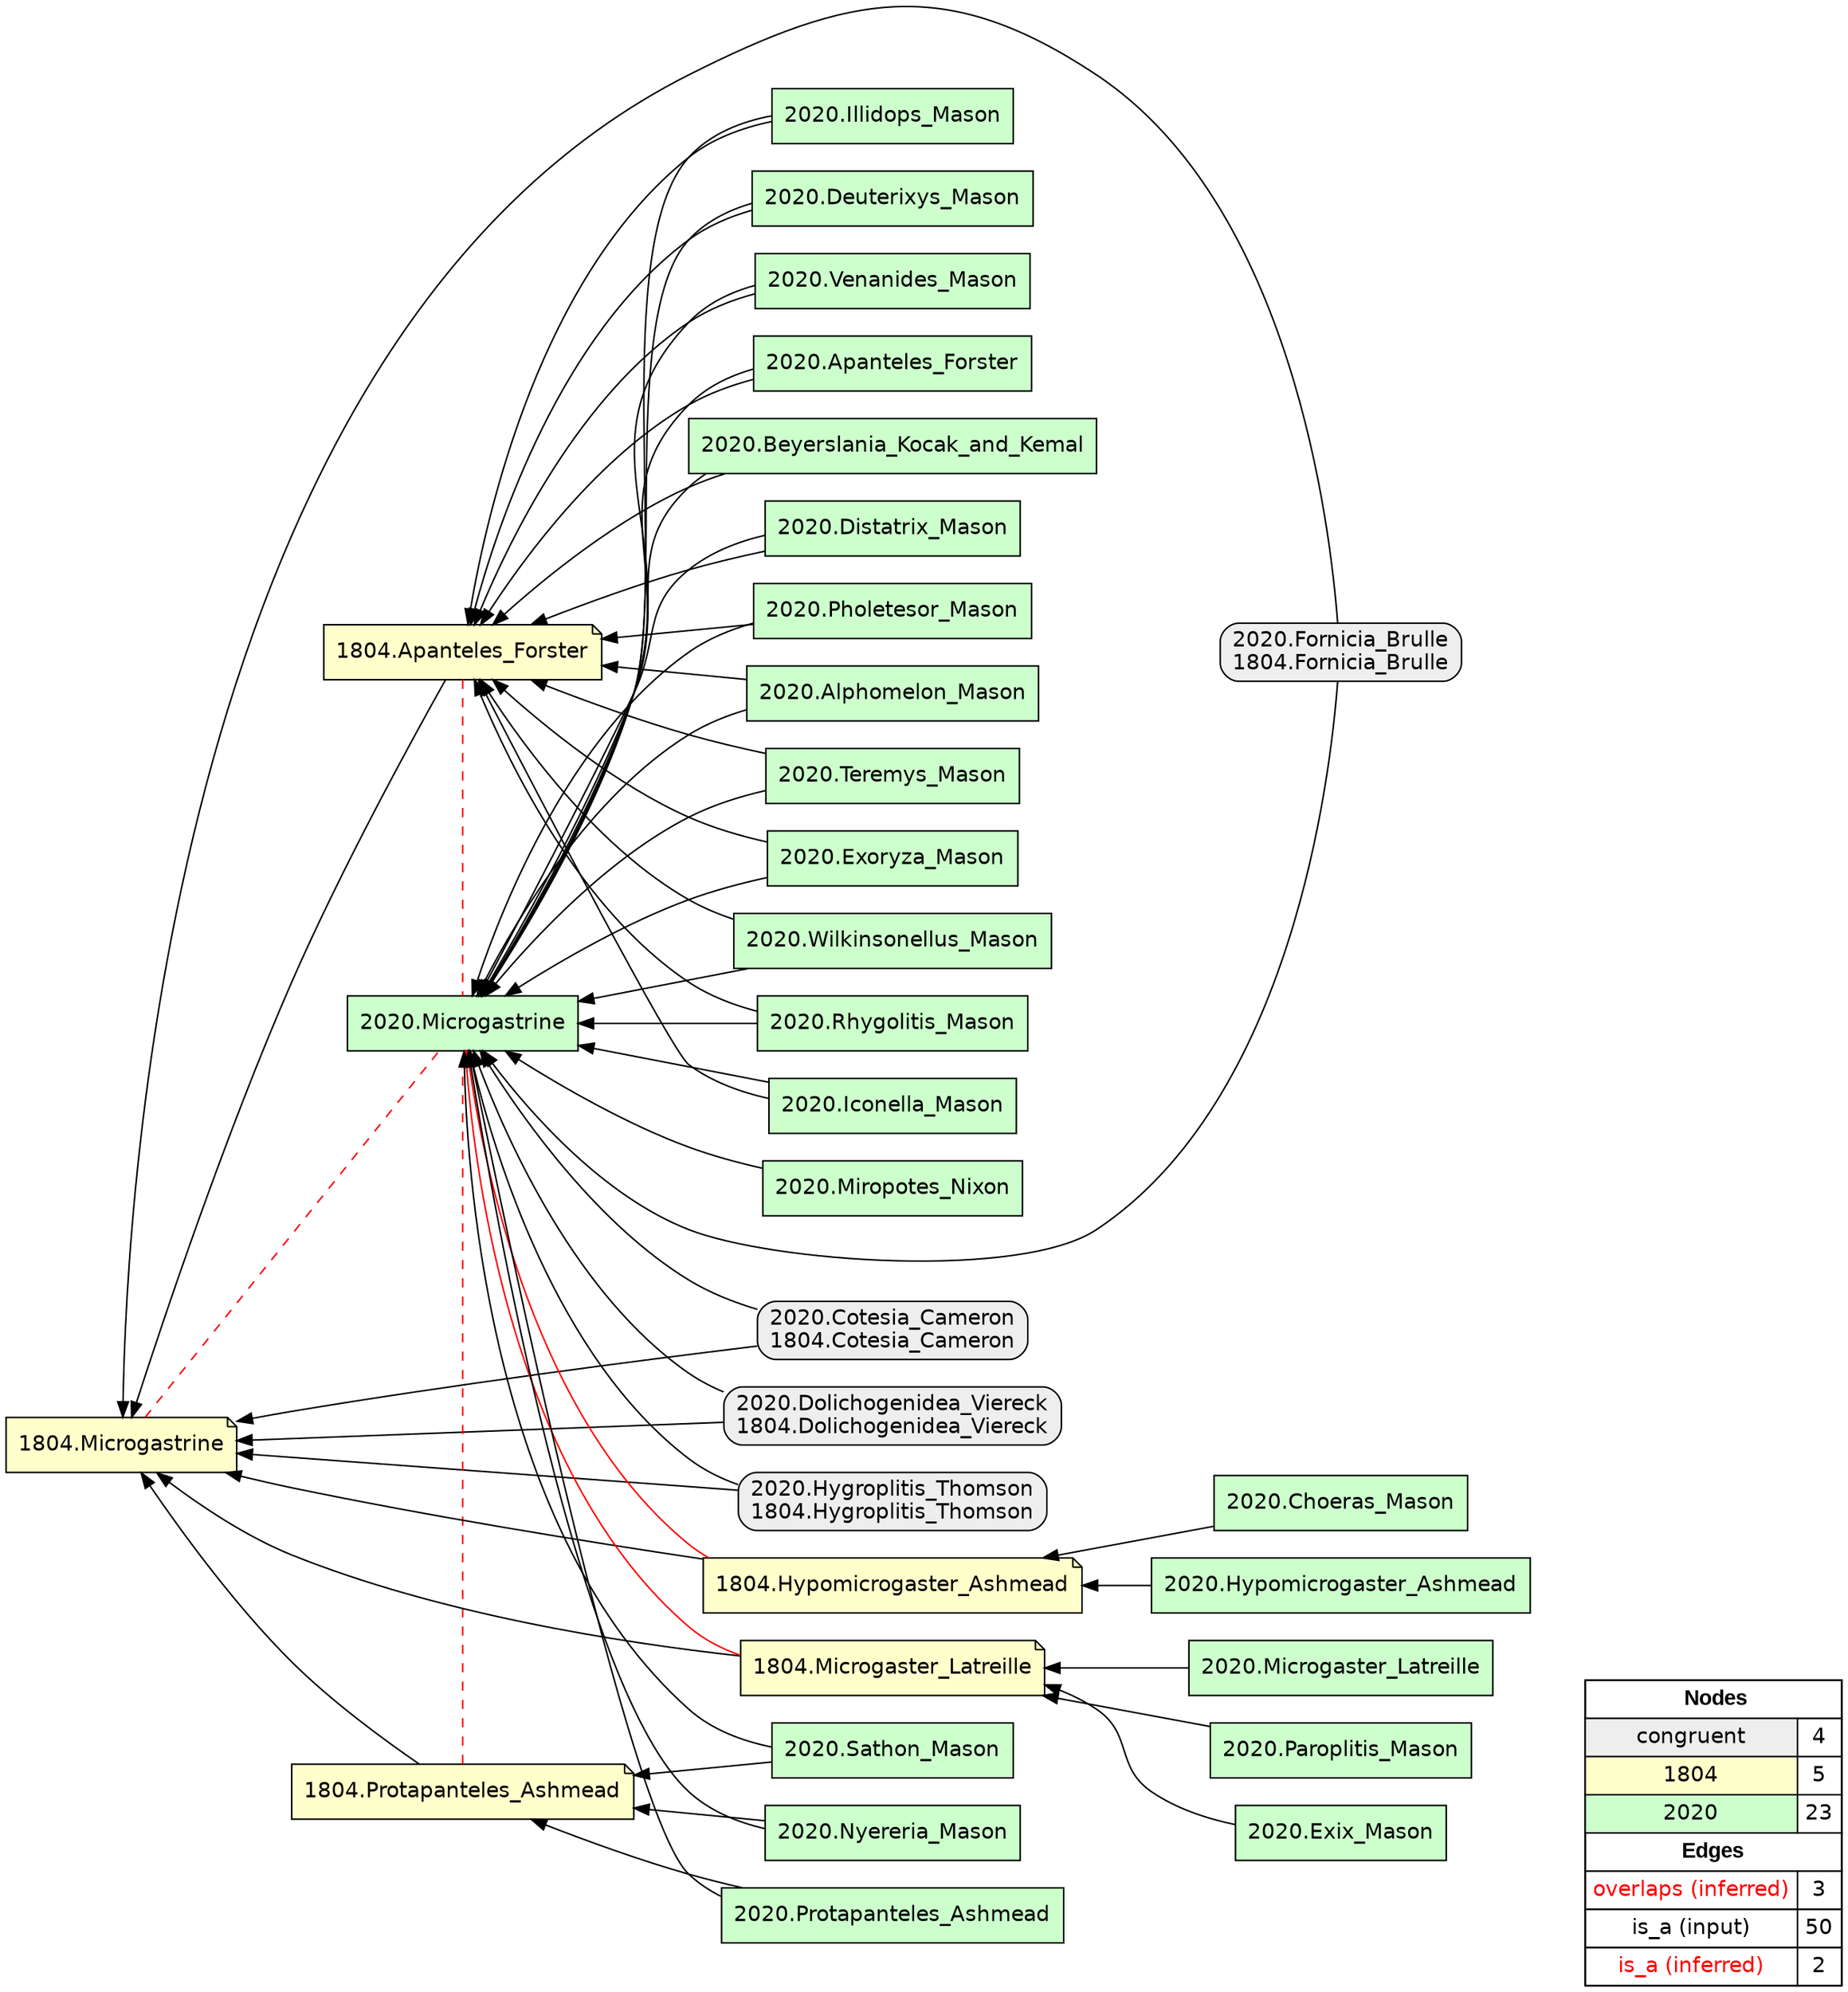 digraph{
rankdir=RL
node[shape=box style="filled,rounded" fillcolor="#EEEEEE" fontname="helvetica"] 
"2020.Fornicia_Brulle\n1804.Fornicia_Brulle"
"2020.Cotesia_Cameron\n1804.Cotesia_Cameron"
"2020.Dolichogenidea_Viereck\n1804.Dolichogenidea_Viereck"
"2020.Hygroplitis_Thomson\n1804.Hygroplitis_Thomson"
node[shape=note style=filled fillcolor="#FFFFCC" fontname="helvetica"] 
"1804.Microgastrine"
"1804.Protapanteles_Ashmead"
"1804.Apanteles_Forster"
"1804.Hypomicrogaster_Ashmead"
"1804.Microgaster_Latreille"
node[shape=box style=filled fillcolor="#CCFFCC" fontname="helvetica"] 
"2020.Microgaster_Latreille"
"2020.Illidops_Mason"
"2020.Choeras_Mason"
"2020.Sathon_Mason"
"2020.Deuterixys_Mason"
"2020.Miropotes_Nixon"
"2020.Venanides_Mason"
"2020.Apanteles_Forster"
"2020.Beyerslania_Kocak_and_Kemal"
"2020.Distatrix_Mason"
"2020.Hypomicrogaster_Ashmead"
"2020.Pholetesor_Mason"
"2020.Alphomelon_Mason"
"2020.Teremys_Mason"
"2020.Exoryza_Mason"
"2020.Microgastrine"
"2020.Paroplitis_Mason"
"2020.Nyereria_Mason"
"2020.Wilkinsonellus_Mason"
"2020.Rhygolitis_Mason"
"2020.Protapanteles_Ashmead"
"2020.Iconella_Mason"
"2020.Exix_Mason"
edge[arrowhead=none style=dashed color="#FF0000" constraint=false penwidth=1]
"1804.Apanteles_Forster" -> "2020.Microgastrine"
"1804.Microgastrine" -> "2020.Microgastrine"
"1804.Protapanteles_Ashmead" -> "2020.Microgastrine"
edge[arrowhead=normal style=dotted color="#000000" constraint=true penwidth=1]
edge[arrowhead=normal style=solid color="#000000" constraint=true penwidth=1]
"2020.Paroplitis_Mason" -> "1804.Microgaster_Latreille"
"2020.Distatrix_Mason" -> "2020.Microgastrine"
"2020.Fornicia_Brulle\n1804.Fornicia_Brulle" -> "1804.Microgastrine"
"1804.Apanteles_Forster" -> "1804.Microgastrine"
"1804.Hypomicrogaster_Ashmead" -> "1804.Microgastrine"
"2020.Rhygolitis_Mason" -> "1804.Apanteles_Forster"
"2020.Exix_Mason" -> "1804.Microgaster_Latreille"
"2020.Cotesia_Cameron\n1804.Cotesia_Cameron" -> "1804.Microgastrine"
"2020.Illidops_Mason" -> "1804.Apanteles_Forster"
"2020.Nyereria_Mason" -> "2020.Microgastrine"
"2020.Deuterixys_Mason" -> "2020.Microgastrine"
"2020.Miropotes_Nixon" -> "2020.Microgastrine"
"2020.Apanteles_Forster" -> "1804.Apanteles_Forster"
"2020.Protapanteles_Ashmead" -> "1804.Protapanteles_Ashmead"
"2020.Hygroplitis_Thomson\n1804.Hygroplitis_Thomson" -> "1804.Microgastrine"
"2020.Teremys_Mason" -> "1804.Apanteles_Forster"
"2020.Protapanteles_Ashmead" -> "2020.Microgastrine"
"2020.Exoryza_Mason" -> "2020.Microgastrine"
"2020.Alphomelon_Mason" -> "1804.Apanteles_Forster"
"2020.Choeras_Mason" -> "1804.Hypomicrogaster_Ashmead"
"2020.Wilkinsonellus_Mason" -> "1804.Apanteles_Forster"
"2020.Exoryza_Mason" -> "1804.Apanteles_Forster"
"2020.Teremys_Mason" -> "2020.Microgastrine"
"2020.Distatrix_Mason" -> "1804.Apanteles_Forster"
"1804.Protapanteles_Ashmead" -> "1804.Microgastrine"
"2020.Beyerslania_Kocak_and_Kemal" -> "2020.Microgastrine"
"2020.Microgaster_Latreille" -> "1804.Microgaster_Latreille"
"2020.Venanides_Mason" -> "2020.Microgastrine"
"2020.Pholetesor_Mason" -> "2020.Microgastrine"
"2020.Wilkinsonellus_Mason" -> "2020.Microgastrine"
"2020.Iconella_Mason" -> "1804.Apanteles_Forster"
"2020.Cotesia_Cameron\n1804.Cotesia_Cameron" -> "2020.Microgastrine"
"2020.Fornicia_Brulle\n1804.Fornicia_Brulle" -> "2020.Microgastrine"
"2020.Illidops_Mason" -> "2020.Microgastrine"
"2020.Sathon_Mason" -> "2020.Microgastrine"
"1804.Microgaster_Latreille" -> "1804.Microgastrine"
"2020.Beyerslania_Kocak_and_Kemal" -> "1804.Apanteles_Forster"
"2020.Rhygolitis_Mason" -> "2020.Microgastrine"
"2020.Deuterixys_Mason" -> "1804.Apanteles_Forster"
"2020.Hygroplitis_Thomson\n1804.Hygroplitis_Thomson" -> "2020.Microgastrine"
"2020.Apanteles_Forster" -> "2020.Microgastrine"
"2020.Hypomicrogaster_Ashmead" -> "1804.Hypomicrogaster_Ashmead"
"2020.Venanides_Mason" -> "1804.Apanteles_Forster"
"2020.Iconella_Mason" -> "2020.Microgastrine"
"2020.Dolichogenidea_Viereck\n1804.Dolichogenidea_Viereck" -> "1804.Microgastrine"
"2020.Sathon_Mason" -> "1804.Protapanteles_Ashmead"
"2020.Alphomelon_Mason" -> "2020.Microgastrine"
"2020.Dolichogenidea_Viereck\n1804.Dolichogenidea_Viereck" -> "2020.Microgastrine"
"2020.Pholetesor_Mason" -> "1804.Apanteles_Forster"
"2020.Nyereria_Mason" -> "1804.Protapanteles_Ashmead"
edge[arrowhead=normal style=solid color="#FF0000" constraint=true penwidth=1]
"1804.Hypomicrogaster_Ashmead" -> "2020.Microgastrine"
"1804.Microgaster_Latreille" -> "2020.Microgastrine"
node[shape=box] 
{rank=source Legend [fillcolor= white margin=0 label=< 
 <TABLE BORDER="0" CELLBORDER="1" CELLSPACING="0" CELLPADDING="4"> 
<TR> <TD COLSPAN="2"><font face="Arial Black"> Nodes</font></TD> </TR> 
<TR> 
 <TD bgcolor="#EEEEEE" fontname="helvetica">congruent</TD> 
 <TD>4</TD> 
 </TR> 
<TR> 
 <TD bgcolor="#FFFFCC" fontname="helvetica">1804</TD> 
 <TD>5</TD> 
 </TR> 
<TR> 
 <TD bgcolor="#CCFFCC" fontname="helvetica">2020</TD> 
 <TD>23</TD> 
 </TR> 
<TR> <TD COLSPAN="2"><font face = "Arial Black"> Edges </font></TD> </TR> 
<TR> 
 <TD><font color ="#FF0000">overlaps (inferred)</font></TD><TD>3</TD>
</TR>
<TR> 
 <TD><font color ="#000000">is_a (input)</font></TD><TD>50</TD>
</TR>
<TR> 
 <TD><font color ="#FF0000">is_a (inferred)</font></TD><TD>2</TD>
</TR>
</TABLE> 
 >] } 
}
